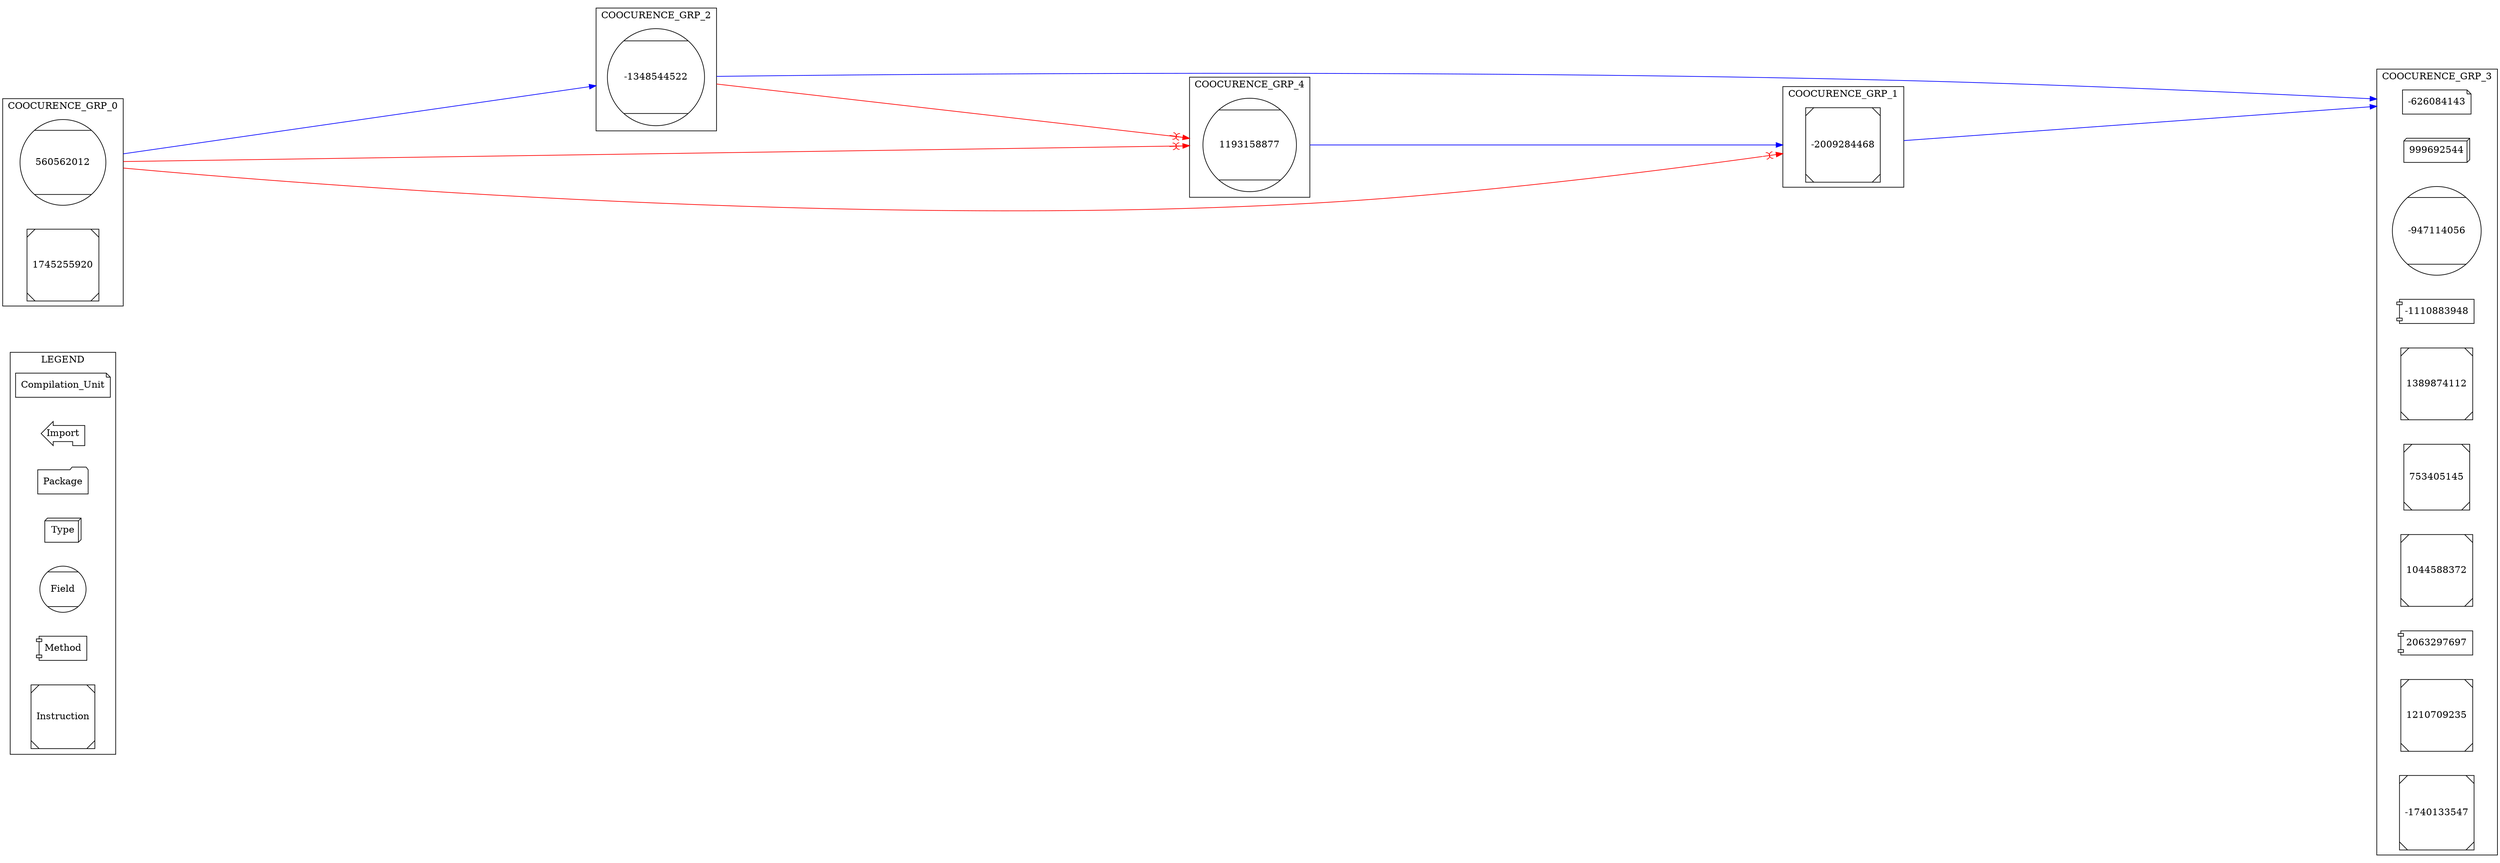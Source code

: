 digraph G {
  compound = true;
  rankdir = "LR"; 
  nodesep= 0.5;
  ranksep =  10; 
 subgraph "cluster_-1" {
		color=black;

Compilation_Unit [shape="note"] Import [shape="lpromoter"] Package [shape="folder"] Type [shape="box3d"] Field [shape="Mcircle"] Method [shape="component"] Instruction [shape="Msquare"]

 label = "LEGEND";
	}
 // Color on nodes 
// NODE [style=filled, fillcolor=red] 

 // Shape on nodes 
// NODE [shape="tripleoctagon"] 
"-626084143" [shape="note"]
"999692544" [shape="box3d"]
"-947114056" [shape="Mcircle"]
"560562012" [shape="Mcircle"]
"-1348544522" [shape="Mcircle"]
"1193158877" [shape="Mcircle"]
"-1110883948" [shape="component"]
"1389874112" [shape="Msquare"]
"753405145" [shape="Msquare"]
"1044588372" [shape="Msquare"]
"2063297697" [shape="component"]
"1210709235" [shape="Msquare"]
"1745255920" [shape="Msquare"]
"-2009284468" [shape="Msquare"]
"-1740133547" [shape="Msquare"]
 subgraph "cluster_0" {
		color=black;
		node [style=filled,color=white]; 
"560562012"; "1745255920"; 
 label = "COOCURENCE_GRP_0";
	}
 subgraph "cluster_1" {
		color=black;
		node [style=filled,color=white]; 
"-2009284468"; 
 label = "COOCURENCE_GRP_1";
	}
 subgraph "cluster_2" {
		color=black;
		node [style=filled,color=white]; 
"-1348544522"; 
 label = "COOCURENCE_GRP_2";
	}
 subgraph "cluster_3" {
		color=black;
		node [style=filled,color=white]; 
"-626084143"; "999692544"; "-947114056"; "2063297697"; "1210709235"; "-1740133547"; "-1110883948"; "1389874112"; "753405145"; "1044588372"; 
 label = "COOCURENCE_GRP_3";
	}
 subgraph "cluster_4" {
		color=black;
		node [style=filled,color=white]; 
"1193158877"; 
 label = "COOCURENCE_GRP_4";
	}
"560562012" -> "-1348544522" [ ltail = cluster_0; lhead = cluster_2;color="blue"]
"560562012" -> "-2009284468" [ ltail = cluster_0; lhead = cluster_1; arrowhead=normalicurvecurve;color="red";]
"560562012" -> "1193158877" [ ltail = cluster_0; lhead = cluster_4; arrowhead=normalicurvecurve;color="red";]
"-2009284468" -> "-626084143" [ ltail = cluster_1; lhead = cluster_3;color="blue"]
"-1348544522" -> "-626084143" [ ltail = cluster_2; lhead = cluster_3;color="blue"]
"-1348544522" -> "1193158877" [ ltail = cluster_2; lhead = cluster_4; arrowhead=normalicurvecurve;color="red";]
"1193158877" -> "-2009284468" [ ltail = cluster_4; lhead = cluster_1;color="blue"]
}